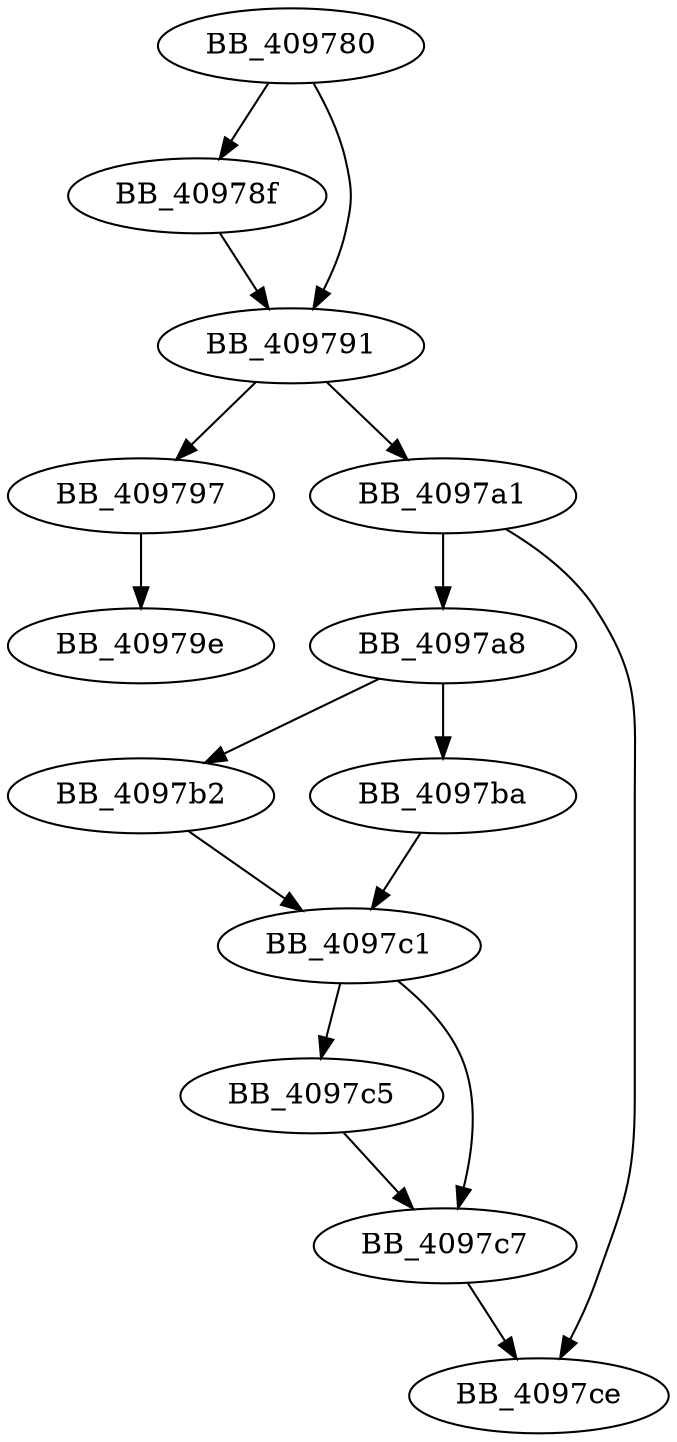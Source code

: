 DiGraph sub_409780{
BB_409780->BB_40978f
BB_409780->BB_409791
BB_40978f->BB_409791
BB_409791->BB_409797
BB_409791->BB_4097a1
BB_409797->BB_40979e
BB_4097a1->BB_4097a8
BB_4097a1->BB_4097ce
BB_4097a8->BB_4097b2
BB_4097a8->BB_4097ba
BB_4097b2->BB_4097c1
BB_4097ba->BB_4097c1
BB_4097c1->BB_4097c5
BB_4097c1->BB_4097c7
BB_4097c5->BB_4097c7
BB_4097c7->BB_4097ce
}
